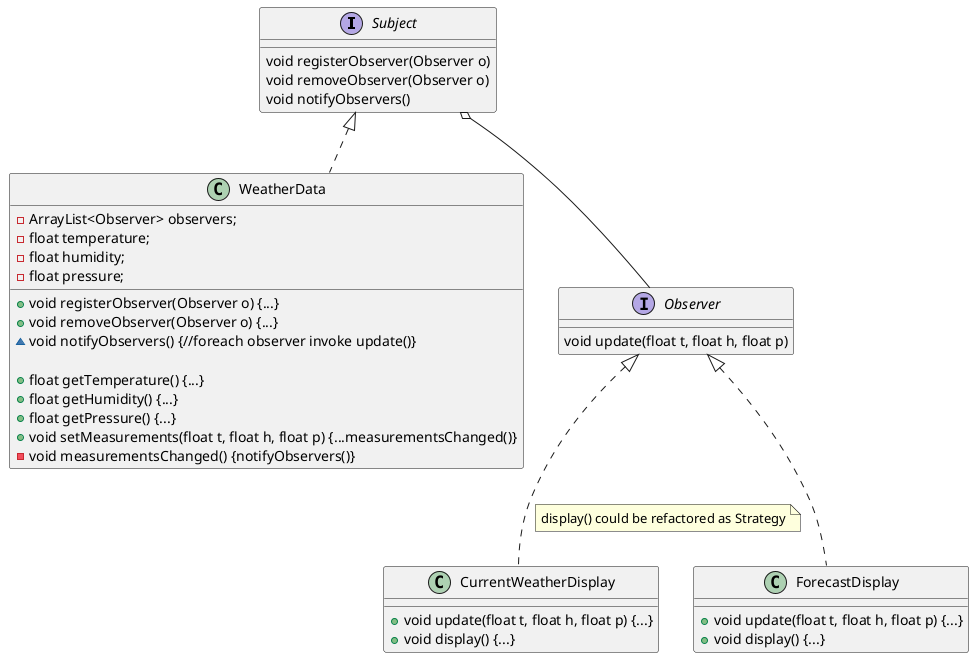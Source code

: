 @startuml Observer
Interface Subject {
  {method} void registerObserver(Observer o)
  {method} void removeObserver(Observer o)
  {method} void notifyObservers()
}

Class WeatherData implements Subject {
  {field} -ArrayList<Observer> observers;
  {field} -float temperature;
  {field} -float humidity;
  {field} -float pressure;

  {method} +void registerObserver(Observer o) {...}
  {method} +void removeObserver(Observer o) {...}
  {method} ~void notifyObservers() {//foreach observer invoke update()}

  {method} +float getTemperature() {...}
  {method} +float getHumidity() {...}
  {method} +float getPressure() {...}
  {method} +void setMeasurements(float t, float h, float p) {...measurementsChanged()}
  {method} -void measurementsChanged() {notifyObservers()}
}

Subject o-- Observer

Interface Observer {
  {method} void update(float t, float h, float p)
}

Observer <|.. CurrentWeatherDisplay
note on link: display() could be refactored as Strategy
Observer <|.. ForecastDisplay


Class CurrentWeatherDisplay {
  {method} +void update(float t, float h, float p) {...}
  {method} +void display() {...}
}

Class ForecastDisplay {
  {method} +void update(float t, float h, float p) {...}
  {method} +void display() {...}
}


@enduml